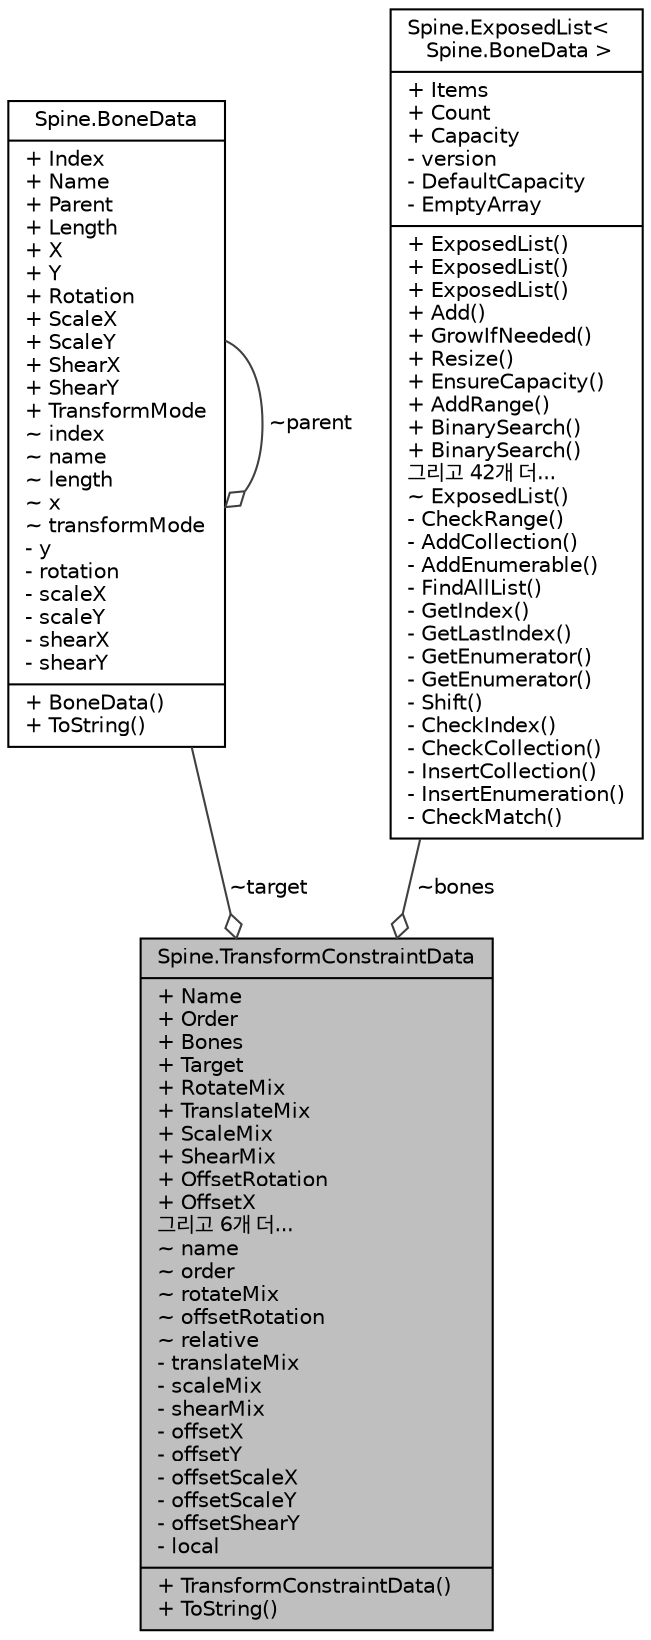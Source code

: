 digraph "Spine.TransformConstraintData"
{
 // LATEX_PDF_SIZE
  edge [fontname="Helvetica",fontsize="10",labelfontname="Helvetica",labelfontsize="10"];
  node [fontname="Helvetica",fontsize="10",shape=record];
  Node1 [label="{Spine.TransformConstraintData\n|+ Name\l+ Order\l+ Bones\l+ Target\l+ RotateMix\l+ TranslateMix\l+ ScaleMix\l+ ShearMix\l+ OffsetRotation\l+ OffsetX\l그리고 6개 더...\l~ name\l~ order\l~ rotateMix\l~ offsetRotation\l~ relative\l- translateMix\l- scaleMix\l- shearMix\l- offsetX\l- offsetY\l- offsetScaleX\l- offsetScaleY\l- offsetShearY\l- local\l|+ TransformConstraintData()\l+ ToString()\l}",height=0.2,width=0.4,color="black", fillcolor="grey75", style="filled", fontcolor="black",tooltip=" "];
  Node2 -> Node1 [color="grey25",fontsize="10",style="solid",label=" ~target" ,arrowhead="odiamond",fontname="Helvetica"];
  Node2 [label="{Spine.BoneData\n|+ Index\l+ Name\l+ Parent\l+ Length\l+ X\l+ Y\l+ Rotation\l+ ScaleX\l+ ScaleY\l+ ShearX\l+ ShearY\l+ TransformMode\l~ index\l~ name\l~ length\l~ x\l~ transformMode\l- y\l- rotation\l- scaleX\l- scaleY\l- shearX\l- shearY\l|+ BoneData()\l+ ToString()\l}",height=0.2,width=0.4,color="black", fillcolor="white", style="filled",URL="$class_spine_1_1_bone_data.html",tooltip=" "];
  Node2 -> Node2 [color="grey25",fontsize="10",style="solid",label=" ~parent" ,arrowhead="odiamond",fontname="Helvetica"];
  Node3 -> Node1 [color="grey25",fontsize="10",style="solid",label=" ~bones" ,arrowhead="odiamond",fontname="Helvetica"];
  Node3 [label="{Spine.ExposedList\<\l Spine.BoneData \>\n|+ Items\l+ Count\l+ Capacity\l- version\l- DefaultCapacity\l- EmptyArray\l|+ ExposedList()\l+ ExposedList()\l+ ExposedList()\l+ Add()\l+ GrowIfNeeded()\l+ Resize()\l+ EnsureCapacity()\l+ AddRange()\l+ BinarySearch()\l+ BinarySearch()\l그리고 42개 더...\l~ ExposedList()\l- CheckRange()\l- AddCollection()\l- AddEnumerable()\l- FindAllList()\l- GetIndex()\l- GetLastIndex()\l- GetEnumerator()\l- GetEnumerator()\l- Shift()\l- CheckIndex()\l- CheckCollection()\l- InsertCollection()\l- InsertEnumeration()\l- CheckMatch()\l}",height=0.2,width=0.4,color="black", fillcolor="white", style="filled",URL="$class_spine_1_1_exposed_list.html",tooltip=" "];
}
